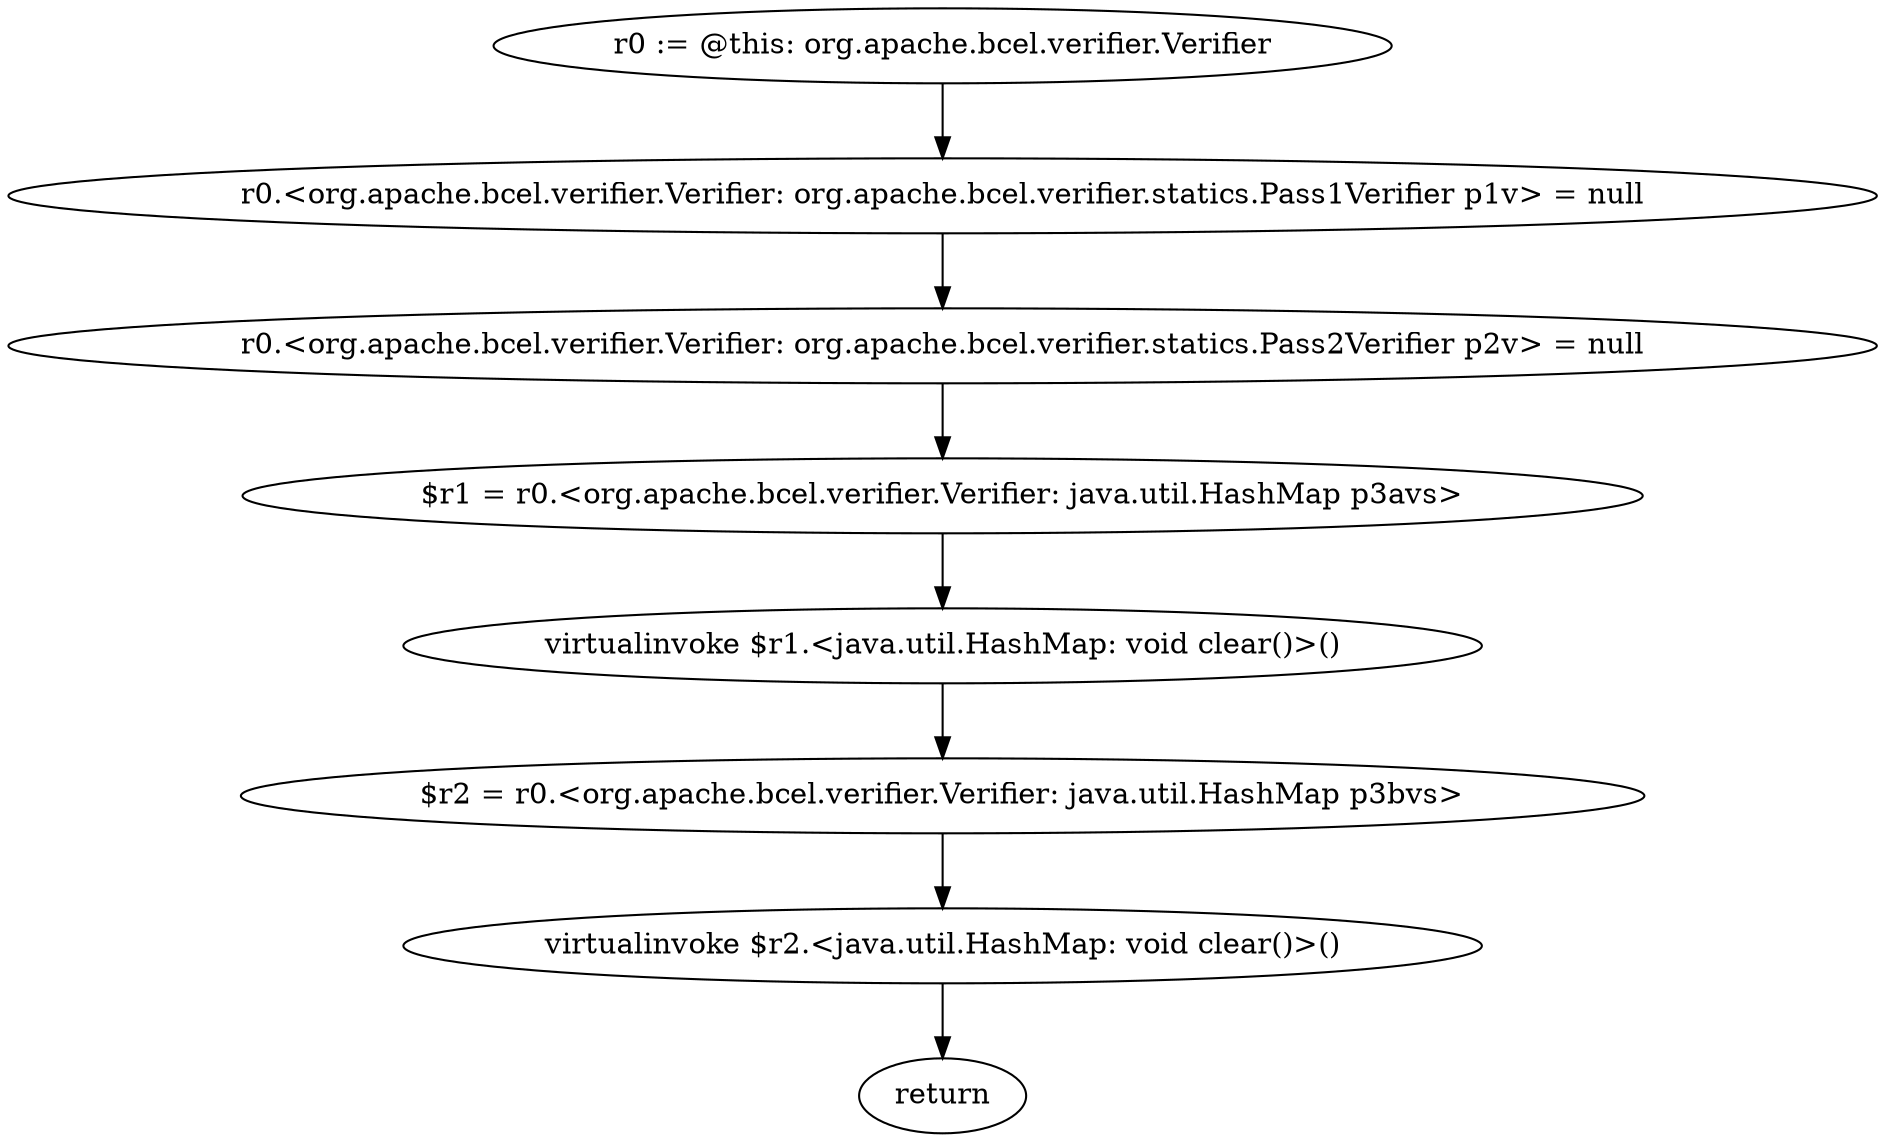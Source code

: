 digraph "unitGraph" {
    "r0 := @this: org.apache.bcel.verifier.Verifier"
    "r0.<org.apache.bcel.verifier.Verifier: org.apache.bcel.verifier.statics.Pass1Verifier p1v> = null"
    "r0.<org.apache.bcel.verifier.Verifier: org.apache.bcel.verifier.statics.Pass2Verifier p2v> = null"
    "$r1 = r0.<org.apache.bcel.verifier.Verifier: java.util.HashMap p3avs>"
    "virtualinvoke $r1.<java.util.HashMap: void clear()>()"
    "$r2 = r0.<org.apache.bcel.verifier.Verifier: java.util.HashMap p3bvs>"
    "virtualinvoke $r2.<java.util.HashMap: void clear()>()"
    "return"
    "r0 := @this: org.apache.bcel.verifier.Verifier"->"r0.<org.apache.bcel.verifier.Verifier: org.apache.bcel.verifier.statics.Pass1Verifier p1v> = null";
    "r0.<org.apache.bcel.verifier.Verifier: org.apache.bcel.verifier.statics.Pass1Verifier p1v> = null"->"r0.<org.apache.bcel.verifier.Verifier: org.apache.bcel.verifier.statics.Pass2Verifier p2v> = null";
    "r0.<org.apache.bcel.verifier.Verifier: org.apache.bcel.verifier.statics.Pass2Verifier p2v> = null"->"$r1 = r0.<org.apache.bcel.verifier.Verifier: java.util.HashMap p3avs>";
    "$r1 = r0.<org.apache.bcel.verifier.Verifier: java.util.HashMap p3avs>"->"virtualinvoke $r1.<java.util.HashMap: void clear()>()";
    "virtualinvoke $r1.<java.util.HashMap: void clear()>()"->"$r2 = r0.<org.apache.bcel.verifier.Verifier: java.util.HashMap p3bvs>";
    "$r2 = r0.<org.apache.bcel.verifier.Verifier: java.util.HashMap p3bvs>"->"virtualinvoke $r2.<java.util.HashMap: void clear()>()";
    "virtualinvoke $r2.<java.util.HashMap: void clear()>()"->"return";
}
